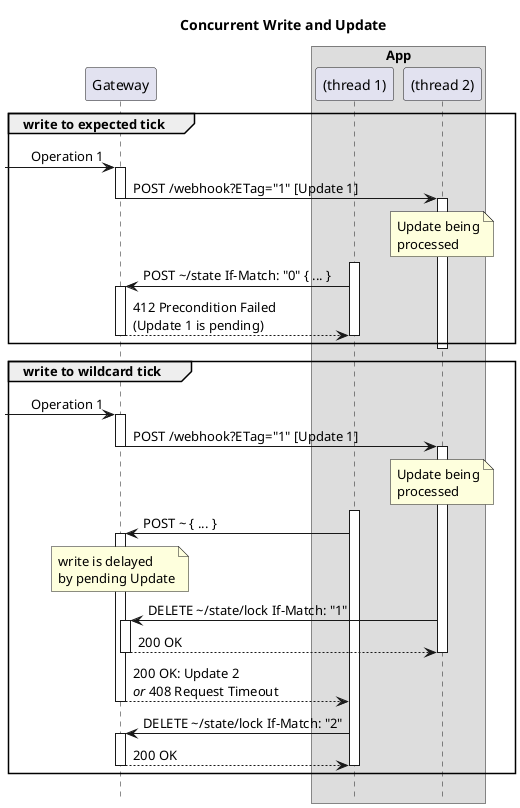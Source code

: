 @startuml
'https://plantuml.com/sequence-diagram
!pragma teoz true
hide footbox

title: Concurrent Write and Update

participant Gateway as gw
box App
participant "(thread 1)" as app
participant "(thread 2)" as app2
end box

group write to expected tick
-> gw ++: Operation 1
gw -> app2 ++--: POST /webhook?ETag="1" [Update 1]
note over app2: Update being\nprocessed
activate app
app -> gw ++: POST \~/state If-Match: "0" { ... }
return 412 Precondition Failed\n(Update 1 is pending)
deactivate app
deactivate app2
end group

group write to wildcard tick
-> gw ++: Operation 1
gw -> app2 ++--: POST /webhook?ETag="1" [Update 1]
note over app2: Update being\nprocessed
activate app
app -> gw ++: POST \~ { ... }
note over gw
write is delayed
by pending Update
end note
app2 -> gw ++: DELETE \~/state/lock If-Match: "1"
return 200 OK
deactivate app2
gw --> app: 200 OK: Update 2\n//or// 408 Request Timeout
deactivate gw
app -> gw ++: DELETE \~/state/lock If-Match: "2"
return 200 OK
deactivate app
end group

@enduml